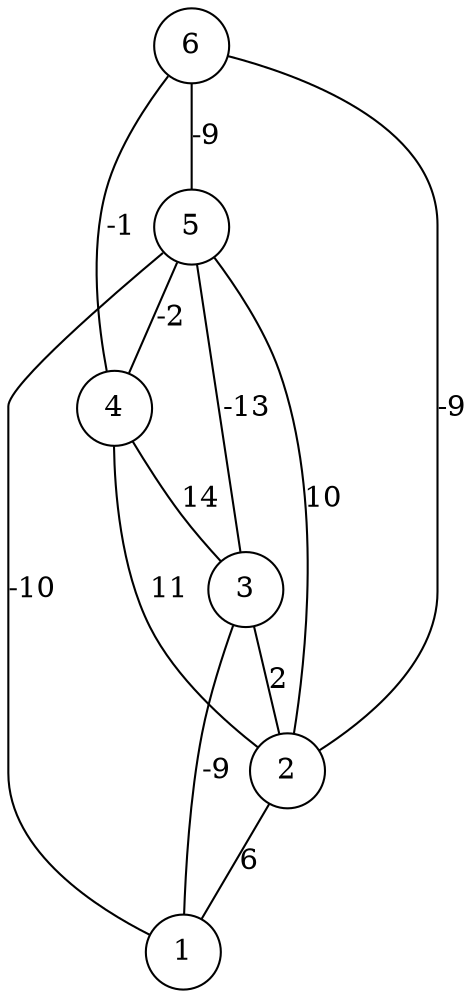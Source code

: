 graph { 
	 fontname="Helvetica,Arial,sans-serif" 
	 node [shape = circle]; 
	 6 -- 2 [label = "-9"];
	 6 -- 4 [label = "-1"];
	 6 -- 5 [label = "-9"];
	 5 -- 1 [label = "-10"];
	 5 -- 2 [label = "10"];
	 5 -- 3 [label = "-13"];
	 5 -- 4 [label = "-2"];
	 4 -- 2 [label = "11"];
	 4 -- 3 [label = "14"];
	 3 -- 1 [label = "-9"];
	 3 -- 2 [label = "2"];
	 2 -- 1 [label = "6"];
	 1;
	 2;
	 3;
	 4;
	 5;
	 6;
}
